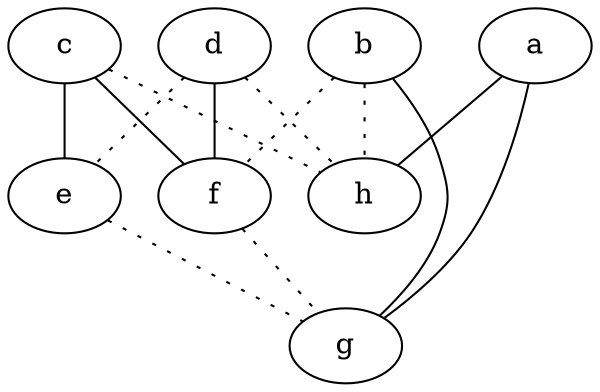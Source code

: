 graph {
a -- g;
a -- h;
b -- f [style=dotted];
b -- g;
b -- h [style=dotted];
c -- e;
c -- f;
c -- h [style=dotted];
d -- e [style=dotted];
d -- f;
d -- h [style=dotted];
e -- g [style=dotted];
f -- g [style=dotted];
}
